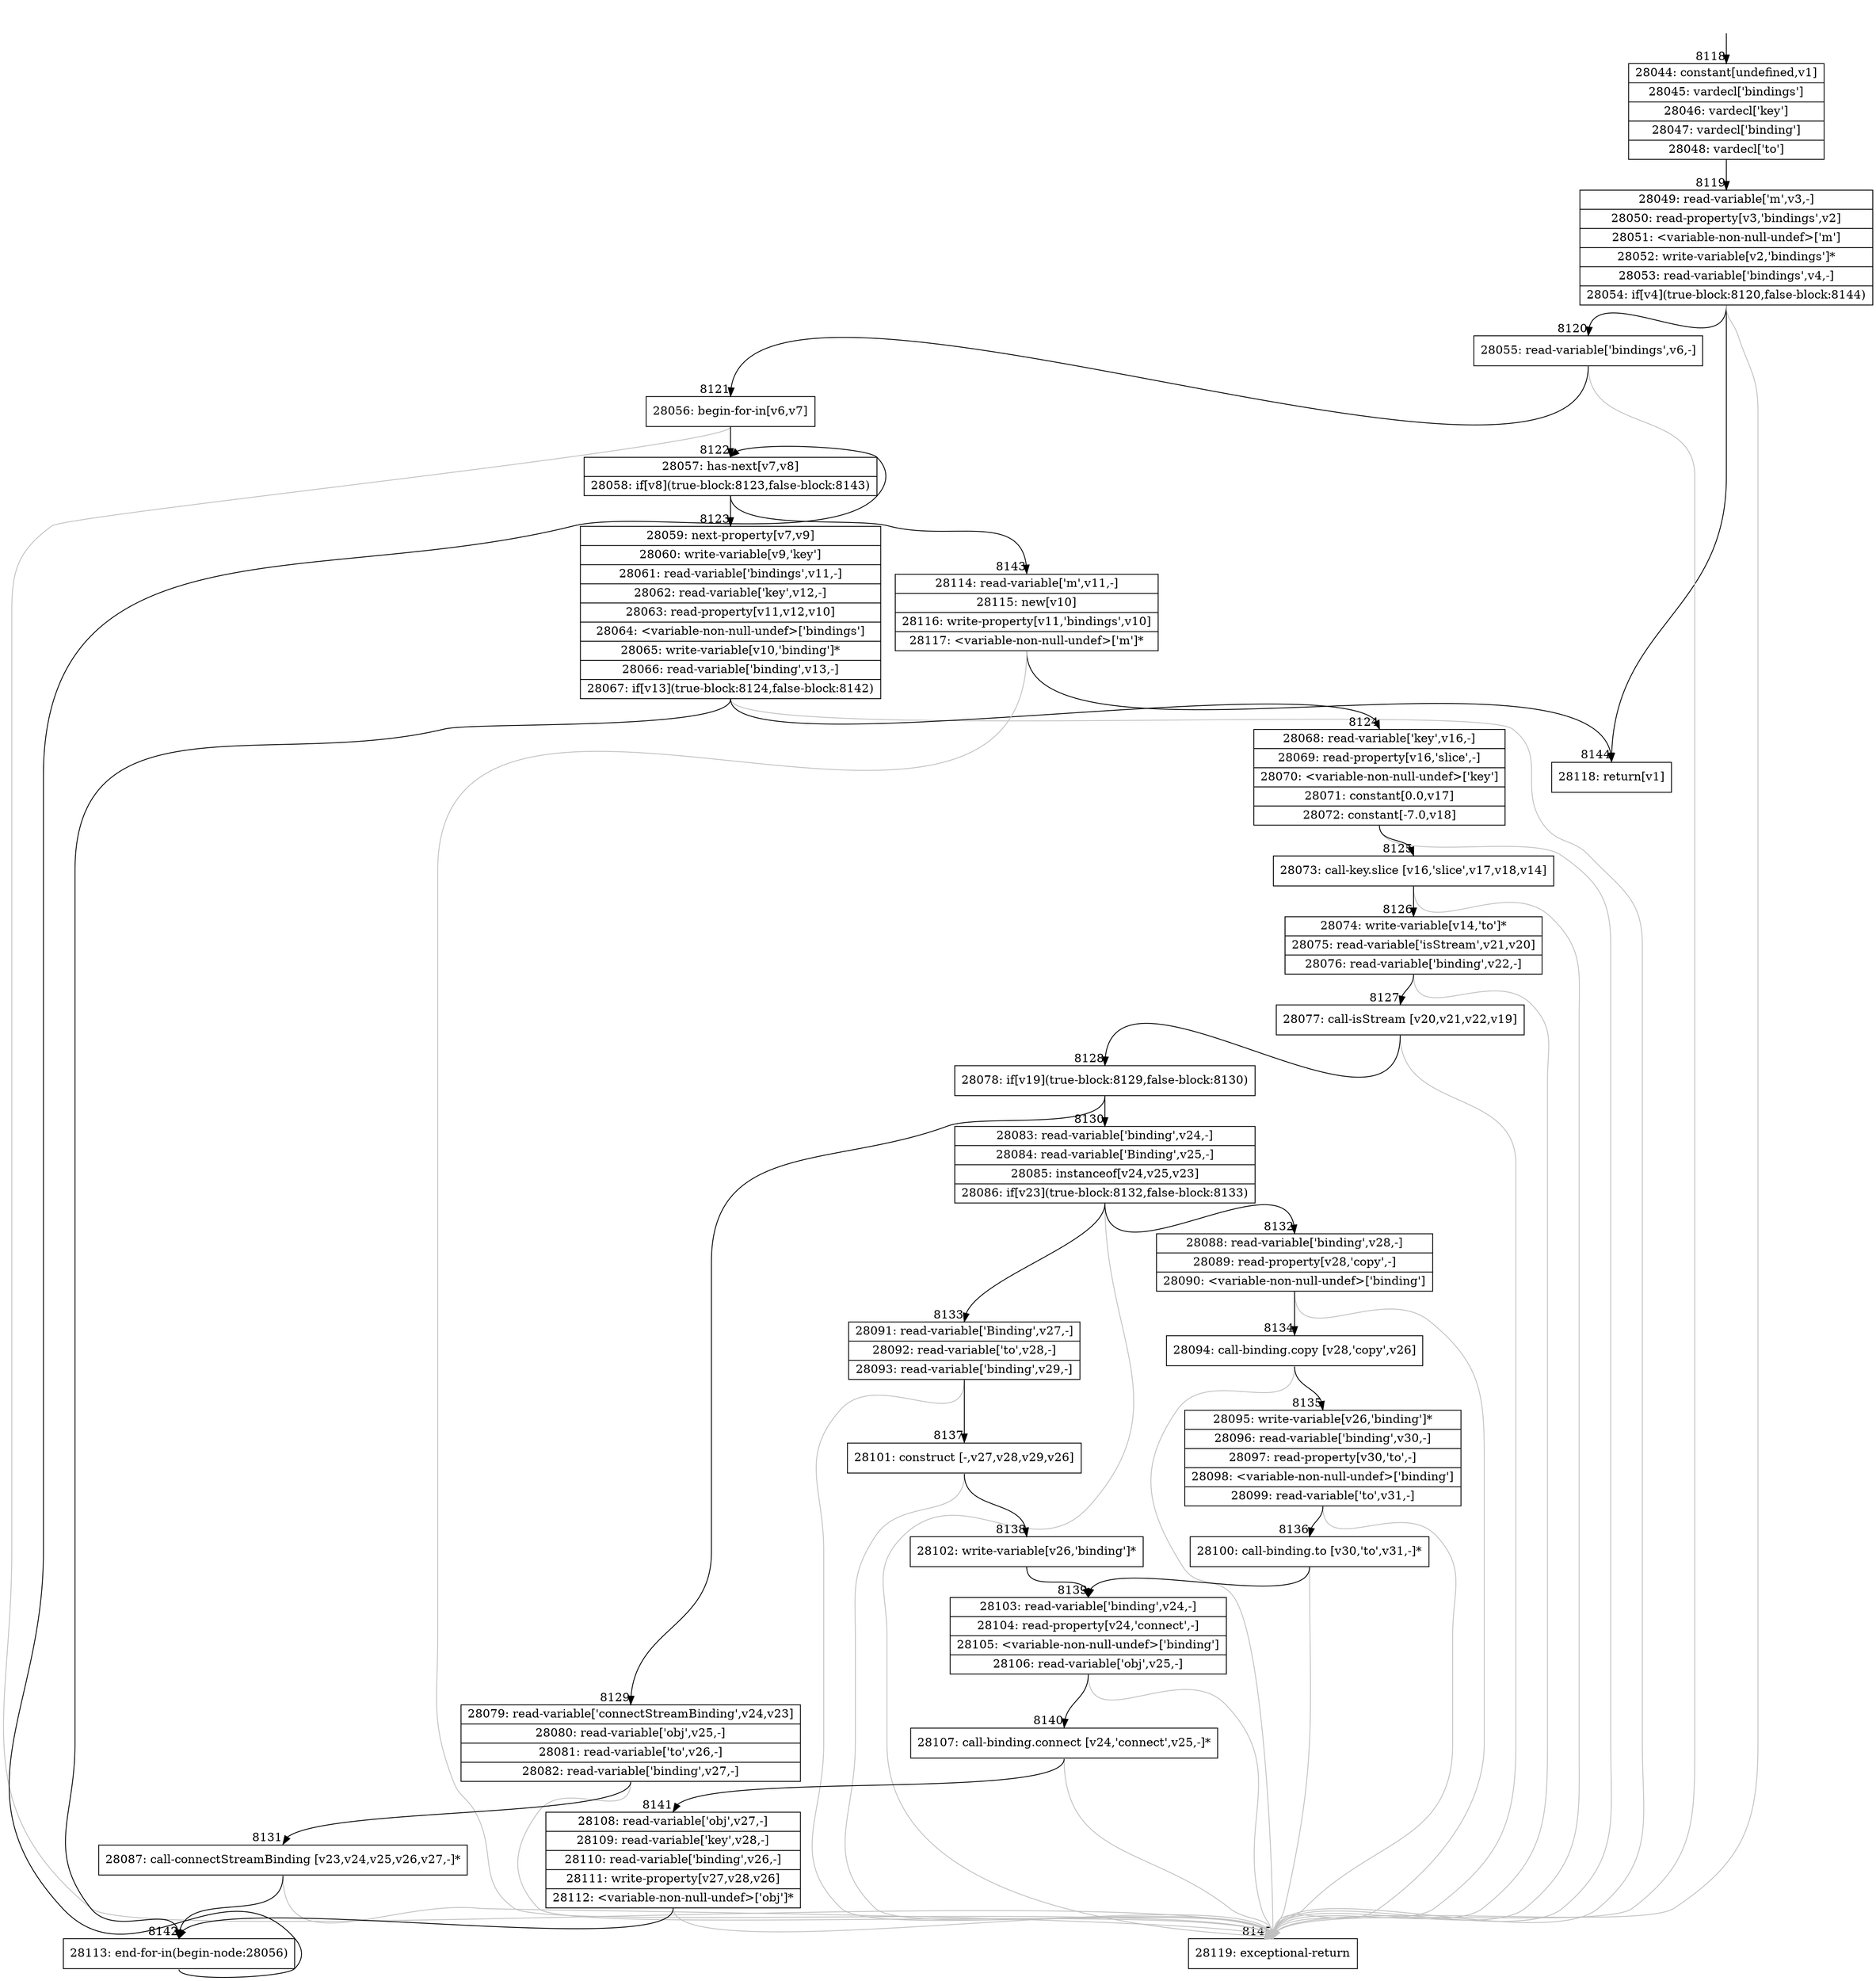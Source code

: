 digraph {
rankdir="TD"
BB_entry682[shape=none,label=""];
BB_entry682 -> BB8118 [tailport=s, headport=n, headlabel="    8118"]
BB8118 [shape=record label="{28044: constant[undefined,v1]|28045: vardecl['bindings']|28046: vardecl['key']|28047: vardecl['binding']|28048: vardecl['to']}" ] 
BB8118 -> BB8119 [tailport=s, headport=n, headlabel="      8119"]
BB8119 [shape=record label="{28049: read-variable['m',v3,-]|28050: read-property[v3,'bindings',v2]|28051: \<variable-non-null-undef\>['m']|28052: write-variable[v2,'bindings']*|28053: read-variable['bindings',v4,-]|28054: if[v4](true-block:8120,false-block:8144)}" ] 
BB8119 -> BB8120 [tailport=s, headport=n, headlabel="      8120"]
BB8119 -> BB8144 [tailport=s, headport=n, headlabel="      8144"]
BB8119 -> BB8145 [tailport=s, headport=n, color=gray, headlabel="      8145"]
BB8120 [shape=record label="{28055: read-variable['bindings',v6,-]}" ] 
BB8120 -> BB8121 [tailport=s, headport=n, headlabel="      8121"]
BB8120 -> BB8145 [tailport=s, headport=n, color=gray]
BB8121 [shape=record label="{28056: begin-for-in[v6,v7]}" ] 
BB8121 -> BB8122 [tailport=s, headport=n, headlabel="      8122"]
BB8121 -> BB8145 [tailport=s, headport=n, color=gray]
BB8122 [shape=record label="{28057: has-next[v7,v8]|28058: if[v8](true-block:8123,false-block:8143)}" ] 
BB8122 -> BB8123 [tailport=s, headport=n, headlabel="      8123"]
BB8122 -> BB8143 [tailport=s, headport=n, headlabel="      8143"]
BB8123 [shape=record label="{28059: next-property[v7,v9]|28060: write-variable[v9,'key']|28061: read-variable['bindings',v11,-]|28062: read-variable['key',v12,-]|28063: read-property[v11,v12,v10]|28064: \<variable-non-null-undef\>['bindings']|28065: write-variable[v10,'binding']*|28066: read-variable['binding',v13,-]|28067: if[v13](true-block:8124,false-block:8142)}" ] 
BB8123 -> BB8124 [tailport=s, headport=n, headlabel="      8124"]
BB8123 -> BB8142 [tailport=s, headport=n, headlabel="      8142"]
BB8123 -> BB8145 [tailport=s, headport=n, color=gray]
BB8124 [shape=record label="{28068: read-variable['key',v16,-]|28069: read-property[v16,'slice',-]|28070: \<variable-non-null-undef\>['key']|28071: constant[0.0,v17]|28072: constant[-7.0,v18]}" ] 
BB8124 -> BB8125 [tailport=s, headport=n, headlabel="      8125"]
BB8124 -> BB8145 [tailport=s, headport=n, color=gray]
BB8125 [shape=record label="{28073: call-key.slice [v16,'slice',v17,v18,v14]}" ] 
BB8125 -> BB8126 [tailport=s, headport=n, headlabel="      8126"]
BB8125 -> BB8145 [tailport=s, headport=n, color=gray]
BB8126 [shape=record label="{28074: write-variable[v14,'to']*|28075: read-variable['isStream',v21,v20]|28076: read-variable['binding',v22,-]}" ] 
BB8126 -> BB8127 [tailport=s, headport=n, headlabel="      8127"]
BB8126 -> BB8145 [tailport=s, headport=n, color=gray]
BB8127 [shape=record label="{28077: call-isStream [v20,v21,v22,v19]}" ] 
BB8127 -> BB8128 [tailport=s, headport=n, headlabel="      8128"]
BB8127 -> BB8145 [tailport=s, headport=n, color=gray]
BB8128 [shape=record label="{28078: if[v19](true-block:8129,false-block:8130)}" ] 
BB8128 -> BB8129 [tailport=s, headport=n, headlabel="      8129"]
BB8128 -> BB8130 [tailport=s, headport=n, headlabel="      8130"]
BB8129 [shape=record label="{28079: read-variable['connectStreamBinding',v24,v23]|28080: read-variable['obj',v25,-]|28081: read-variable['to',v26,-]|28082: read-variable['binding',v27,-]}" ] 
BB8129 -> BB8131 [tailport=s, headport=n, headlabel="      8131"]
BB8129 -> BB8145 [tailport=s, headport=n, color=gray]
BB8130 [shape=record label="{28083: read-variable['binding',v24,-]|28084: read-variable['Binding',v25,-]|28085: instanceof[v24,v25,v23]|28086: if[v23](true-block:8132,false-block:8133)}" ] 
BB8130 -> BB8132 [tailport=s, headport=n, headlabel="      8132"]
BB8130 -> BB8133 [tailport=s, headport=n, headlabel="      8133"]
BB8130 -> BB8145 [tailport=s, headport=n, color=gray]
BB8131 [shape=record label="{28087: call-connectStreamBinding [v23,v24,v25,v26,v27,-]*}" ] 
BB8131 -> BB8142 [tailport=s, headport=n]
BB8131 -> BB8145 [tailport=s, headport=n, color=gray]
BB8132 [shape=record label="{28088: read-variable['binding',v28,-]|28089: read-property[v28,'copy',-]|28090: \<variable-non-null-undef\>['binding']}" ] 
BB8132 -> BB8134 [tailport=s, headport=n, headlabel="      8134"]
BB8132 -> BB8145 [tailport=s, headport=n, color=gray]
BB8133 [shape=record label="{28091: read-variable['Binding',v27,-]|28092: read-variable['to',v28,-]|28093: read-variable['binding',v29,-]}" ] 
BB8133 -> BB8137 [tailport=s, headport=n, headlabel="      8137"]
BB8133 -> BB8145 [tailport=s, headport=n, color=gray]
BB8134 [shape=record label="{28094: call-binding.copy [v28,'copy',v26]}" ] 
BB8134 -> BB8135 [tailport=s, headport=n, headlabel="      8135"]
BB8134 -> BB8145 [tailport=s, headport=n, color=gray]
BB8135 [shape=record label="{28095: write-variable[v26,'binding']*|28096: read-variable['binding',v30,-]|28097: read-property[v30,'to',-]|28098: \<variable-non-null-undef\>['binding']|28099: read-variable['to',v31,-]}" ] 
BB8135 -> BB8136 [tailport=s, headport=n, headlabel="      8136"]
BB8135 -> BB8145 [tailport=s, headport=n, color=gray]
BB8136 [shape=record label="{28100: call-binding.to [v30,'to',v31,-]*}" ] 
BB8136 -> BB8139 [tailport=s, headport=n, headlabel="      8139"]
BB8136 -> BB8145 [tailport=s, headport=n, color=gray]
BB8137 [shape=record label="{28101: construct [-,v27,v28,v29,v26]}" ] 
BB8137 -> BB8138 [tailport=s, headport=n, headlabel="      8138"]
BB8137 -> BB8145 [tailport=s, headport=n, color=gray]
BB8138 [shape=record label="{28102: write-variable[v26,'binding']*}" ] 
BB8138 -> BB8139 [tailport=s, headport=n]
BB8139 [shape=record label="{28103: read-variable['binding',v24,-]|28104: read-property[v24,'connect',-]|28105: \<variable-non-null-undef\>['binding']|28106: read-variable['obj',v25,-]}" ] 
BB8139 -> BB8140 [tailport=s, headport=n, headlabel="      8140"]
BB8139 -> BB8145 [tailport=s, headport=n, color=gray]
BB8140 [shape=record label="{28107: call-binding.connect [v24,'connect',v25,-]*}" ] 
BB8140 -> BB8141 [tailport=s, headport=n, headlabel="      8141"]
BB8140 -> BB8145 [tailport=s, headport=n, color=gray]
BB8141 [shape=record label="{28108: read-variable['obj',v27,-]|28109: read-variable['key',v28,-]|28110: read-variable['binding',v26,-]|28111: write-property[v27,v28,v26]|28112: \<variable-non-null-undef\>['obj']*}" ] 
BB8141 -> BB8142 [tailport=s, headport=n]
BB8141 -> BB8145 [tailport=s, headport=n, color=gray]
BB8142 [shape=record label="{28113: end-for-in(begin-node:28056)}" ] 
BB8142 -> BB8122 [tailport=s, headport=n]
BB8143 [shape=record label="{28114: read-variable['m',v11,-]|28115: new[v10]|28116: write-property[v11,'bindings',v10]|28117: \<variable-non-null-undef\>['m']*}" ] 
BB8143 -> BB8144 [tailport=s, headport=n]
BB8143 -> BB8145 [tailport=s, headport=n, color=gray]
BB8144 [shape=record label="{28118: return[v1]}" ] 
BB8145 [shape=record label="{28119: exceptional-return}" ] 
//#$~ 14782
}
